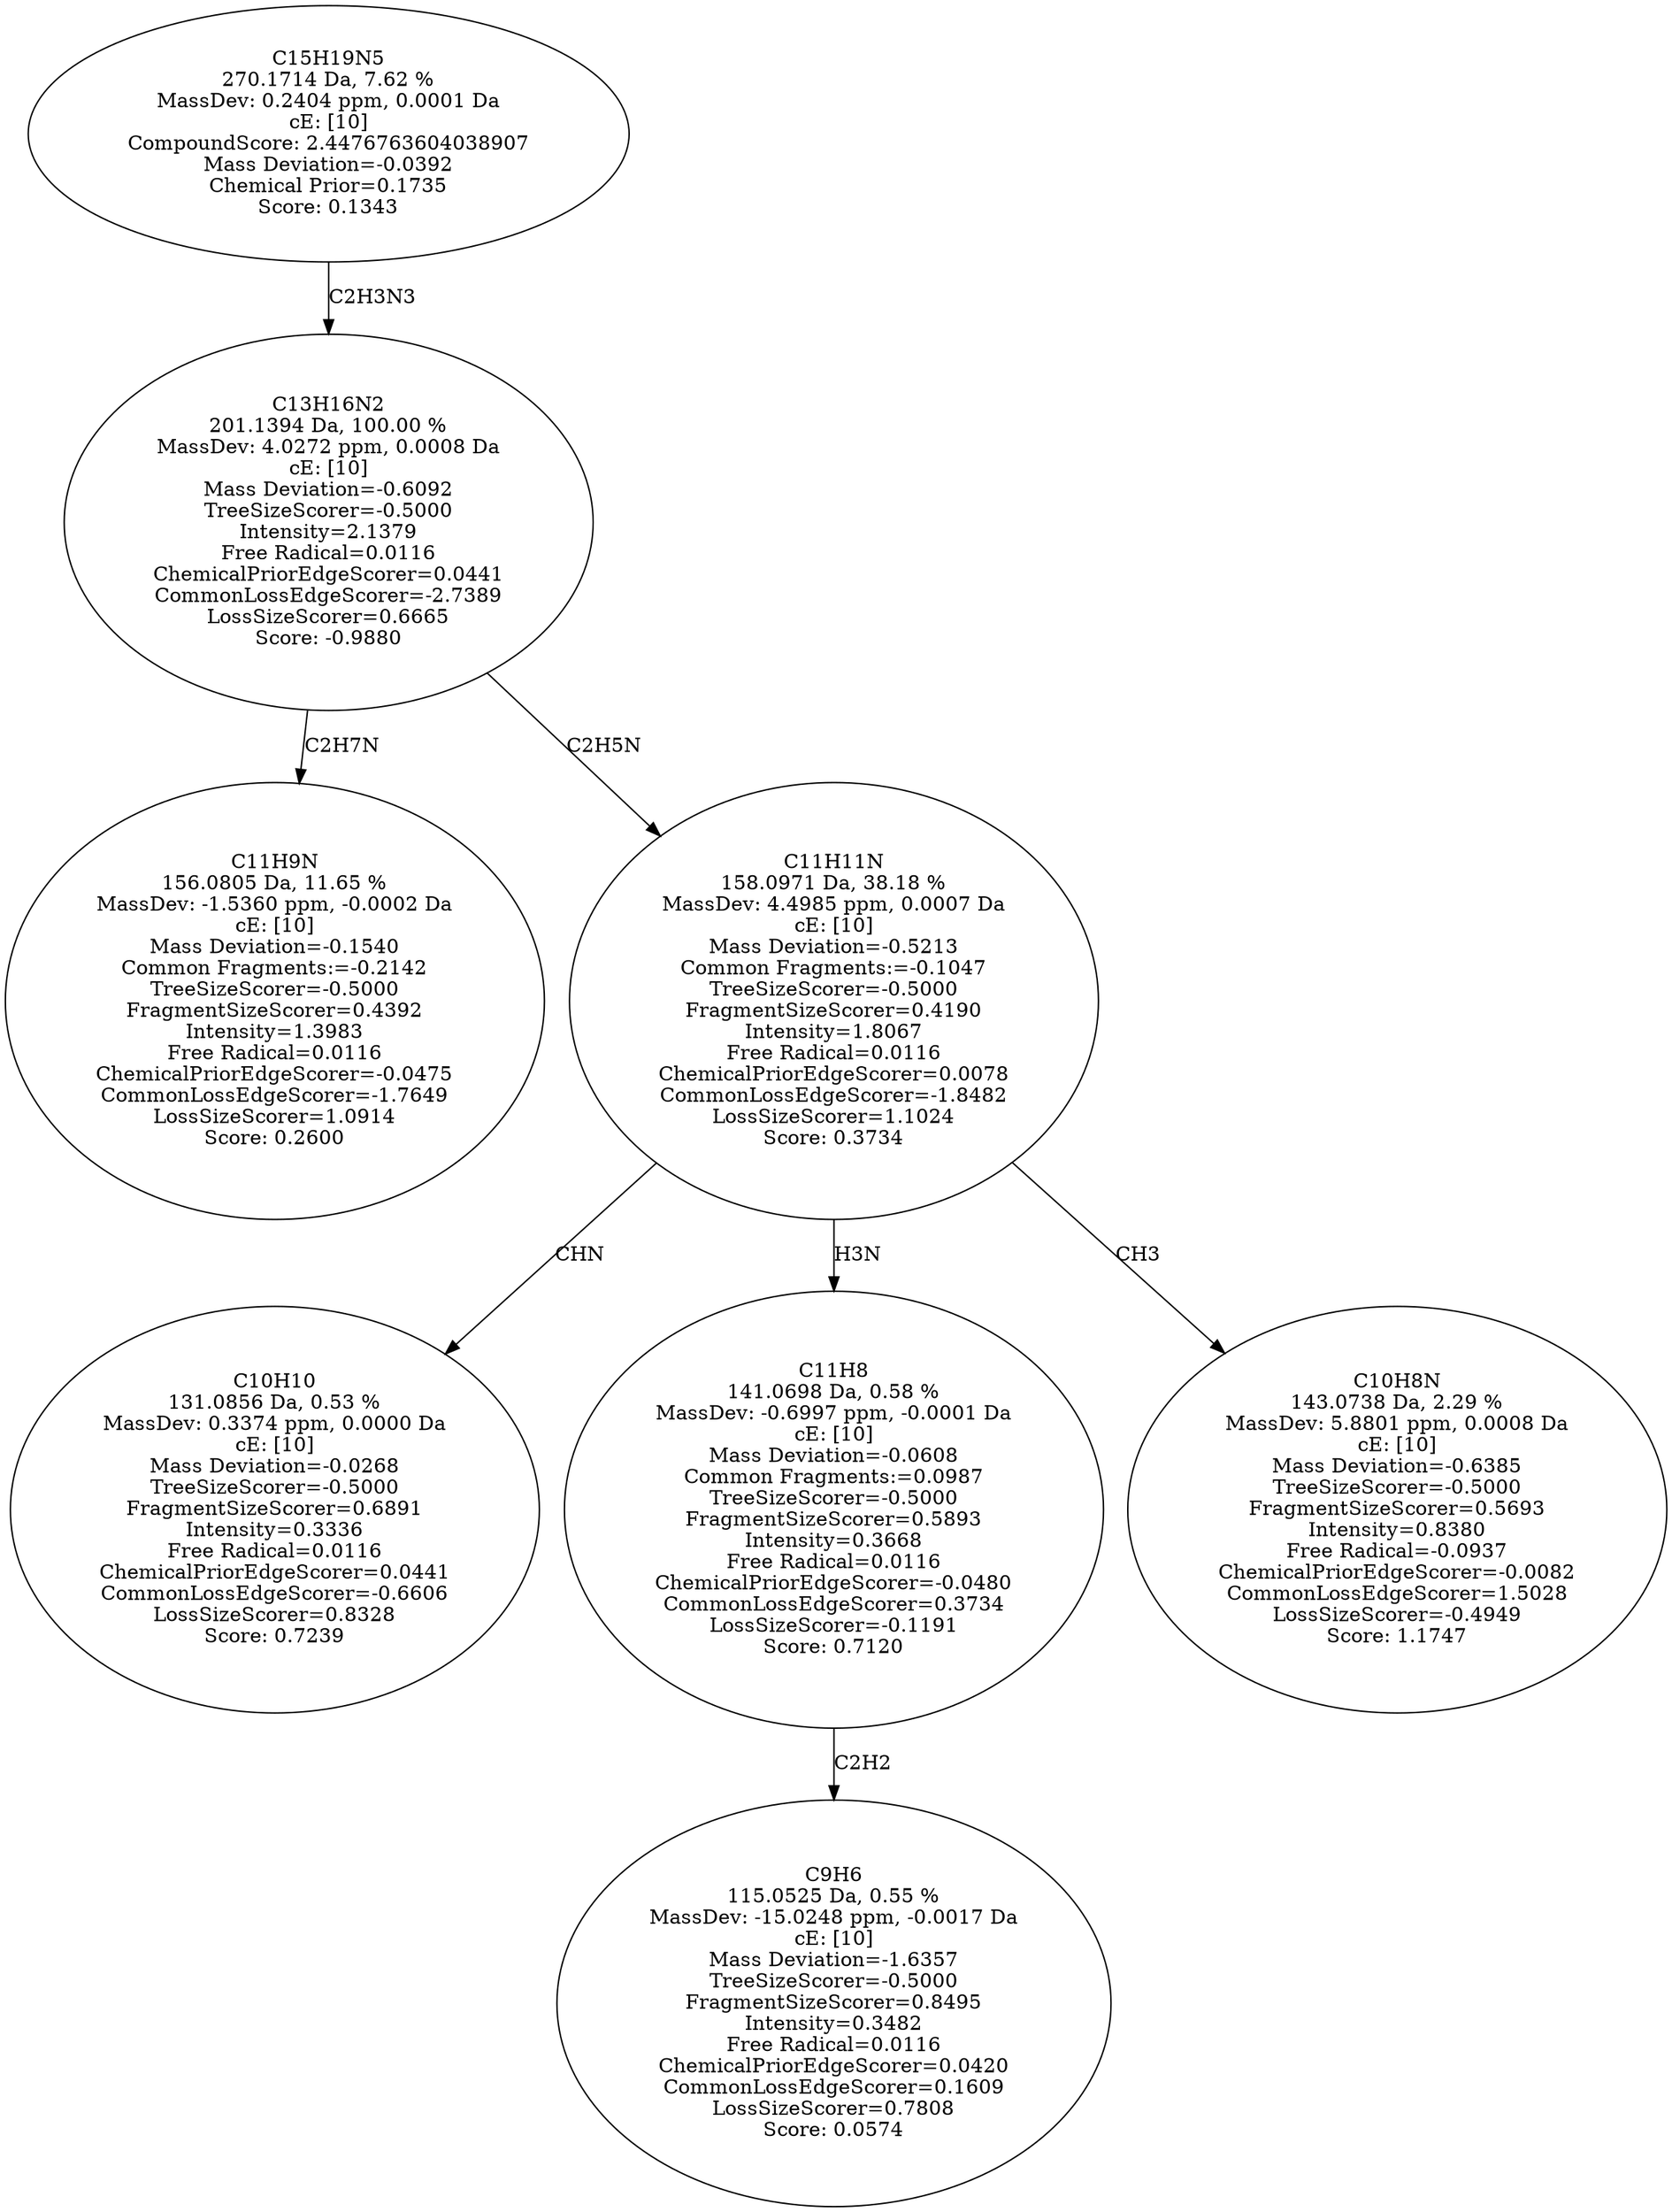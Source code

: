 strict digraph {
v1 [label="C11H9N\n156.0805 Da, 11.65 %\nMassDev: -1.5360 ppm, -0.0002 Da\ncE: [10]\nMass Deviation=-0.1540\nCommon Fragments:=-0.2142\nTreeSizeScorer=-0.5000\nFragmentSizeScorer=0.4392\nIntensity=1.3983\nFree Radical=0.0116\nChemicalPriorEdgeScorer=-0.0475\nCommonLossEdgeScorer=-1.7649\nLossSizeScorer=1.0914\nScore: 0.2600"];
v2 [label="C10H10\n131.0856 Da, 0.53 %\nMassDev: 0.3374 ppm, 0.0000 Da\ncE: [10]\nMass Deviation=-0.0268\nTreeSizeScorer=-0.5000\nFragmentSizeScorer=0.6891\nIntensity=0.3336\nFree Radical=0.0116\nChemicalPriorEdgeScorer=0.0441\nCommonLossEdgeScorer=-0.6606\nLossSizeScorer=0.8328\nScore: 0.7239"];
v3 [label="C9H6\n115.0525 Da, 0.55 %\nMassDev: -15.0248 ppm, -0.0017 Da\ncE: [10]\nMass Deviation=-1.6357\nTreeSizeScorer=-0.5000\nFragmentSizeScorer=0.8495\nIntensity=0.3482\nFree Radical=0.0116\nChemicalPriorEdgeScorer=0.0420\nCommonLossEdgeScorer=0.1609\nLossSizeScorer=0.7808\nScore: 0.0574"];
v4 [label="C11H8\n141.0698 Da, 0.58 %\nMassDev: -0.6997 ppm, -0.0001 Da\ncE: [10]\nMass Deviation=-0.0608\nCommon Fragments:=0.0987\nTreeSizeScorer=-0.5000\nFragmentSizeScorer=0.5893\nIntensity=0.3668\nFree Radical=0.0116\nChemicalPriorEdgeScorer=-0.0480\nCommonLossEdgeScorer=0.3734\nLossSizeScorer=-0.1191\nScore: 0.7120"];
v5 [label="C10H8N\n143.0738 Da, 2.29 %\nMassDev: 5.8801 ppm, 0.0008 Da\ncE: [10]\nMass Deviation=-0.6385\nTreeSizeScorer=-0.5000\nFragmentSizeScorer=0.5693\nIntensity=0.8380\nFree Radical=-0.0937\nChemicalPriorEdgeScorer=-0.0082\nCommonLossEdgeScorer=1.5028\nLossSizeScorer=-0.4949\nScore: 1.1747"];
v6 [label="C11H11N\n158.0971 Da, 38.18 %\nMassDev: 4.4985 ppm, 0.0007 Da\ncE: [10]\nMass Deviation=-0.5213\nCommon Fragments:=-0.1047\nTreeSizeScorer=-0.5000\nFragmentSizeScorer=0.4190\nIntensity=1.8067\nFree Radical=0.0116\nChemicalPriorEdgeScorer=0.0078\nCommonLossEdgeScorer=-1.8482\nLossSizeScorer=1.1024\nScore: 0.3734"];
v7 [label="C13H16N2\n201.1394 Da, 100.00 %\nMassDev: 4.0272 ppm, 0.0008 Da\ncE: [10]\nMass Deviation=-0.6092\nTreeSizeScorer=-0.5000\nIntensity=2.1379\nFree Radical=0.0116\nChemicalPriorEdgeScorer=0.0441\nCommonLossEdgeScorer=-2.7389\nLossSizeScorer=0.6665\nScore: -0.9880"];
v8 [label="C15H19N5\n270.1714 Da, 7.62 %\nMassDev: 0.2404 ppm, 0.0001 Da\ncE: [10]\nCompoundScore: 2.4476763604038907\nMass Deviation=-0.0392\nChemical Prior=0.1735\nScore: 0.1343"];
v7 -> v1 [label="C2H7N"];
v6 -> v2 [label="CHN"];
v4 -> v3 [label="C2H2"];
v6 -> v4 [label="H3N"];
v6 -> v5 [label="CH3"];
v7 -> v6 [label="C2H5N"];
v8 -> v7 [label="C2H3N3"];
}